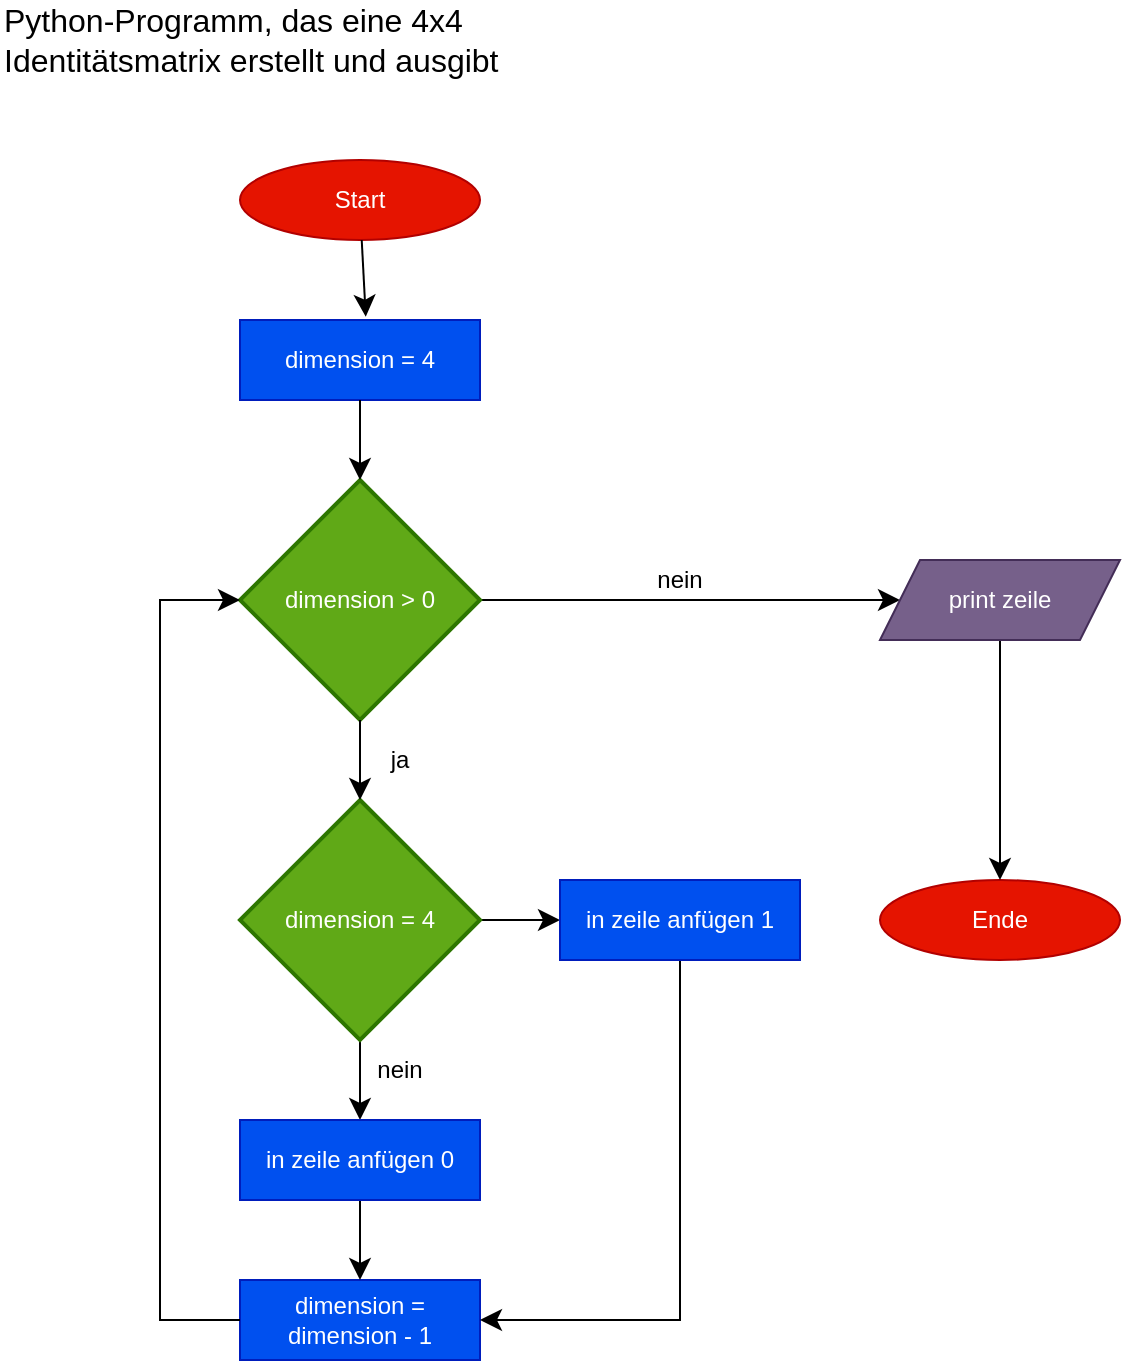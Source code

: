 <mxfile version="24.4.0" type="device">
  <diagram id="C5RBs43oDa-KdzZeNtuy" name="Page-1">
    <mxGraphModel dx="819" dy="471" grid="1" gridSize="10" guides="1" tooltips="1" connect="1" arrows="1" fold="1" page="1" pageScale="1" pageWidth="827" pageHeight="1169" math="0" shadow="0">
      <root>
        <mxCell id="WIyWlLk6GJQsqaUBKTNV-0" />
        <mxCell id="WIyWlLk6GJQsqaUBKTNV-1" parent="WIyWlLk6GJQsqaUBKTNV-0" />
        <mxCell id="IjD-qpXpODSvRZLo4zJF-0" value="Start" style="ellipse;whiteSpace=wrap;html=1;fillColor=#e51400;strokeColor=#B20000;fontColor=#ffffff;" parent="WIyWlLk6GJQsqaUBKTNV-1" vertex="1">
          <mxGeometry x="160" y="120" width="120" height="40" as="geometry" />
        </mxCell>
        <mxCell id="GrfxNoX1KZF58iYZK9aE-7" value="Python-Programm, das eine 4x4 Identitätsmatrix erstellt und ausgibt" style="text;strokeColor=none;fillColor=none;html=1;align=left;verticalAlign=middle;whiteSpace=wrap;rounded=0;fontSize=16;" parent="WIyWlLk6GJQsqaUBKTNV-1" vertex="1">
          <mxGeometry x="40" y="40" width="270" height="40" as="geometry" />
        </mxCell>
        <mxCell id="GrfxNoX1KZF58iYZK9aE-24" value="dimension = 4" style="rounded=0;whiteSpace=wrap;html=1;fillColor=#0050ef;strokeColor=#001DBC;fontColor=#ffffff;" parent="WIyWlLk6GJQsqaUBKTNV-1" vertex="1">
          <mxGeometry x="160" y="200" width="120" height="40" as="geometry" />
        </mxCell>
        <mxCell id="eVRvptMKWYpkK7orwd6t-25" style="edgeStyle=none;curved=1;rounded=0;orthogonalLoop=1;jettySize=auto;html=1;fontSize=12;startSize=8;endSize=8;" edge="1" parent="WIyWlLk6GJQsqaUBKTNV-1" source="GrfxNoX1KZF58iYZK9aE-38" target="eVRvptMKWYpkK7orwd6t-22">
          <mxGeometry relative="1" as="geometry" />
        </mxCell>
        <mxCell id="GrfxNoX1KZF58iYZK9aE-38" value="dimension &amp;gt; 0" style="strokeWidth=2;html=1;shape=mxgraph.flowchart.decision;whiteSpace=wrap;fillColor=#60a917;fontColor=#ffffff;strokeColor=#2D7600;" parent="WIyWlLk6GJQsqaUBKTNV-1" vertex="1">
          <mxGeometry x="160" y="280" width="120" height="120" as="geometry" />
        </mxCell>
        <mxCell id="GrfxNoX1KZF58iYZK9aE-66" style="edgeStyle=none;curved=1;rounded=0;orthogonalLoop=1;jettySize=auto;html=1;exitX=0.5;exitY=1;exitDx=0;exitDy=0;fontSize=12;startSize=8;endSize=8;" parent="WIyWlLk6GJQsqaUBKTNV-1" source="GrfxNoX1KZF58iYZK9aE-31" target="GrfxNoX1KZF58iYZK9aE-31" edge="1">
          <mxGeometry relative="1" as="geometry" />
        </mxCell>
        <mxCell id="eVRvptMKWYpkK7orwd6t-0" style="edgeStyle=none;curved=1;rounded=0;orthogonalLoop=1;jettySize=auto;html=1;entryX=0.524;entryY=-0.041;entryDx=0;entryDy=0;entryPerimeter=0;fontSize=12;startSize=8;endSize=8;" edge="1" parent="WIyWlLk6GJQsqaUBKTNV-1" source="IjD-qpXpODSvRZLo4zJF-0" target="GrfxNoX1KZF58iYZK9aE-24">
          <mxGeometry relative="1" as="geometry" />
        </mxCell>
        <mxCell id="eVRvptMKWYpkK7orwd6t-1" value="dimension = dimension - 1" style="rounded=0;whiteSpace=wrap;html=1;fillColor=#0050ef;strokeColor=#001DBC;fontColor=#ffffff;" vertex="1" parent="WIyWlLk6GJQsqaUBKTNV-1">
          <mxGeometry x="160" y="680" width="120" height="40" as="geometry" />
        </mxCell>
        <mxCell id="eVRvptMKWYpkK7orwd6t-6" value="" style="edgeStyle=none;curved=1;rounded=0;orthogonalLoop=1;jettySize=auto;html=1;fontSize=12;startSize=8;endSize=8;" edge="1" parent="WIyWlLk6GJQsqaUBKTNV-1" source="eVRvptMKWYpkK7orwd6t-2" target="eVRvptMKWYpkK7orwd6t-5">
          <mxGeometry relative="1" as="geometry" />
        </mxCell>
        <mxCell id="eVRvptMKWYpkK7orwd6t-11" style="edgeStyle=none;curved=1;rounded=0;orthogonalLoop=1;jettySize=auto;html=1;entryX=0.5;entryY=0;entryDx=0;entryDy=0;fontSize=12;startSize=8;endSize=8;" edge="1" parent="WIyWlLk6GJQsqaUBKTNV-1" source="eVRvptMKWYpkK7orwd6t-2" target="eVRvptMKWYpkK7orwd6t-7">
          <mxGeometry relative="1" as="geometry" />
        </mxCell>
        <mxCell id="eVRvptMKWYpkK7orwd6t-2" value="dimension = 4" style="strokeWidth=2;html=1;shape=mxgraph.flowchart.decision;whiteSpace=wrap;fillColor=#60a917;fontColor=#ffffff;strokeColor=#2D7600;" vertex="1" parent="WIyWlLk6GJQsqaUBKTNV-1">
          <mxGeometry x="160" y="440" width="120" height="120" as="geometry" />
        </mxCell>
        <mxCell id="eVRvptMKWYpkK7orwd6t-3" style="edgeStyle=none;curved=1;rounded=0;orthogonalLoop=1;jettySize=auto;html=1;exitX=0.5;exitY=1;exitDx=0;exitDy=0;entryX=0.5;entryY=0;entryDx=0;entryDy=0;entryPerimeter=0;fontSize=12;startSize=8;endSize=8;" edge="1" parent="WIyWlLk6GJQsqaUBKTNV-1" source="GrfxNoX1KZF58iYZK9aE-24" target="GrfxNoX1KZF58iYZK9aE-38">
          <mxGeometry relative="1" as="geometry" />
        </mxCell>
        <mxCell id="eVRvptMKWYpkK7orwd6t-18" style="edgeStyle=none;curved=0;rounded=0;orthogonalLoop=1;jettySize=auto;html=1;fontSize=12;startSize=8;endSize=8;entryX=1;entryY=0.5;entryDx=0;entryDy=0;" edge="1" parent="WIyWlLk6GJQsqaUBKTNV-1" source="eVRvptMKWYpkK7orwd6t-5" target="eVRvptMKWYpkK7orwd6t-1">
          <mxGeometry relative="1" as="geometry">
            <mxPoint x="540" y="600" as="targetPoint" />
            <Array as="points">
              <mxPoint x="380" y="700" />
            </Array>
          </mxGeometry>
        </mxCell>
        <mxCell id="eVRvptMKWYpkK7orwd6t-5" value="in zeile anfügen 1" style="rounded=0;whiteSpace=wrap;html=1;fillColor=#0050ef;strokeColor=#001DBC;fontColor=#ffffff;" vertex="1" parent="WIyWlLk6GJQsqaUBKTNV-1">
          <mxGeometry x="320" y="480" width="120" height="40" as="geometry" />
        </mxCell>
        <mxCell id="eVRvptMKWYpkK7orwd6t-12" style="edgeStyle=none;curved=1;rounded=0;orthogonalLoop=1;jettySize=auto;html=1;entryX=0.5;entryY=0;entryDx=0;entryDy=0;fontSize=12;startSize=8;endSize=8;" edge="1" parent="WIyWlLk6GJQsqaUBKTNV-1" source="eVRvptMKWYpkK7orwd6t-7" target="eVRvptMKWYpkK7orwd6t-1">
          <mxGeometry relative="1" as="geometry" />
        </mxCell>
        <mxCell id="eVRvptMKWYpkK7orwd6t-7" value="in zeile anfügen 0" style="rounded=0;whiteSpace=wrap;html=1;fillColor=#0050ef;strokeColor=#001DBC;fontColor=#ffffff;" vertex="1" parent="WIyWlLk6GJQsqaUBKTNV-1">
          <mxGeometry x="160" y="600" width="120" height="40" as="geometry" />
        </mxCell>
        <mxCell id="GrfxNoX1KZF58iYZK9aE-31" value="nein" style="text;strokeColor=none;fillColor=none;html=1;align=center;verticalAlign=middle;whiteSpace=wrap;rounded=0;fontSize=12;" parent="WIyWlLk6GJQsqaUBKTNV-1" vertex="1">
          <mxGeometry x="220" y="565" width="40" height="20" as="geometry" />
        </mxCell>
        <mxCell id="eVRvptMKWYpkK7orwd6t-14" value="ja" style="text;strokeColor=none;fillColor=none;html=1;align=center;verticalAlign=middle;whiteSpace=wrap;rounded=0;fontSize=12;" vertex="1" parent="WIyWlLk6GJQsqaUBKTNV-1">
          <mxGeometry x="220" y="410" width="40" height="20" as="geometry" />
        </mxCell>
        <mxCell id="eVRvptMKWYpkK7orwd6t-19" value="Ende" style="ellipse;whiteSpace=wrap;html=1;fillColor=#e51400;strokeColor=#B20000;fontColor=#ffffff;" vertex="1" parent="WIyWlLk6GJQsqaUBKTNV-1">
          <mxGeometry x="480" y="480" width="120" height="40" as="geometry" />
        </mxCell>
        <mxCell id="eVRvptMKWYpkK7orwd6t-21" value="nein" style="text;strokeColor=none;fillColor=none;html=1;align=center;verticalAlign=middle;whiteSpace=wrap;rounded=0;fontSize=12;" vertex="1" parent="WIyWlLk6GJQsqaUBKTNV-1">
          <mxGeometry x="360" y="320" width="40" height="20" as="geometry" />
        </mxCell>
        <mxCell id="eVRvptMKWYpkK7orwd6t-26" style="edgeStyle=none;curved=1;rounded=0;orthogonalLoop=1;jettySize=auto;html=1;fontSize=12;startSize=8;endSize=8;" edge="1" parent="WIyWlLk6GJQsqaUBKTNV-1" source="eVRvptMKWYpkK7orwd6t-22" target="eVRvptMKWYpkK7orwd6t-19">
          <mxGeometry relative="1" as="geometry" />
        </mxCell>
        <mxCell id="eVRvptMKWYpkK7orwd6t-22" value="print zeile" style="shape=parallelogram;perimeter=parallelogramPerimeter;whiteSpace=wrap;html=1;fixedSize=1;fillColor=#76608a;strokeColor=#432D57;fontColor=#ffffff;" vertex="1" parent="WIyWlLk6GJQsqaUBKTNV-1">
          <mxGeometry x="480" y="320" width="120" height="40" as="geometry" />
        </mxCell>
        <mxCell id="eVRvptMKWYpkK7orwd6t-23" style="edgeStyle=none;curved=1;rounded=0;orthogonalLoop=1;jettySize=auto;html=1;exitX=0.5;exitY=1;exitDx=0;exitDy=0;exitPerimeter=0;entryX=0.5;entryY=0;entryDx=0;entryDy=0;entryPerimeter=0;fontSize=12;startSize=8;endSize=8;" edge="1" parent="WIyWlLk6GJQsqaUBKTNV-1" source="GrfxNoX1KZF58iYZK9aE-38" target="eVRvptMKWYpkK7orwd6t-2">
          <mxGeometry relative="1" as="geometry" />
        </mxCell>
        <mxCell id="eVRvptMKWYpkK7orwd6t-24" style="edgeStyle=none;curved=0;rounded=0;orthogonalLoop=1;jettySize=auto;html=1;entryX=0;entryY=0.5;entryDx=0;entryDy=0;entryPerimeter=0;fontSize=12;startSize=8;endSize=8;" edge="1" parent="WIyWlLk6GJQsqaUBKTNV-1" source="eVRvptMKWYpkK7orwd6t-1" target="GrfxNoX1KZF58iYZK9aE-38">
          <mxGeometry relative="1" as="geometry">
            <Array as="points">
              <mxPoint x="120" y="700" />
              <mxPoint x="120" y="340" />
            </Array>
          </mxGeometry>
        </mxCell>
      </root>
    </mxGraphModel>
  </diagram>
</mxfile>
